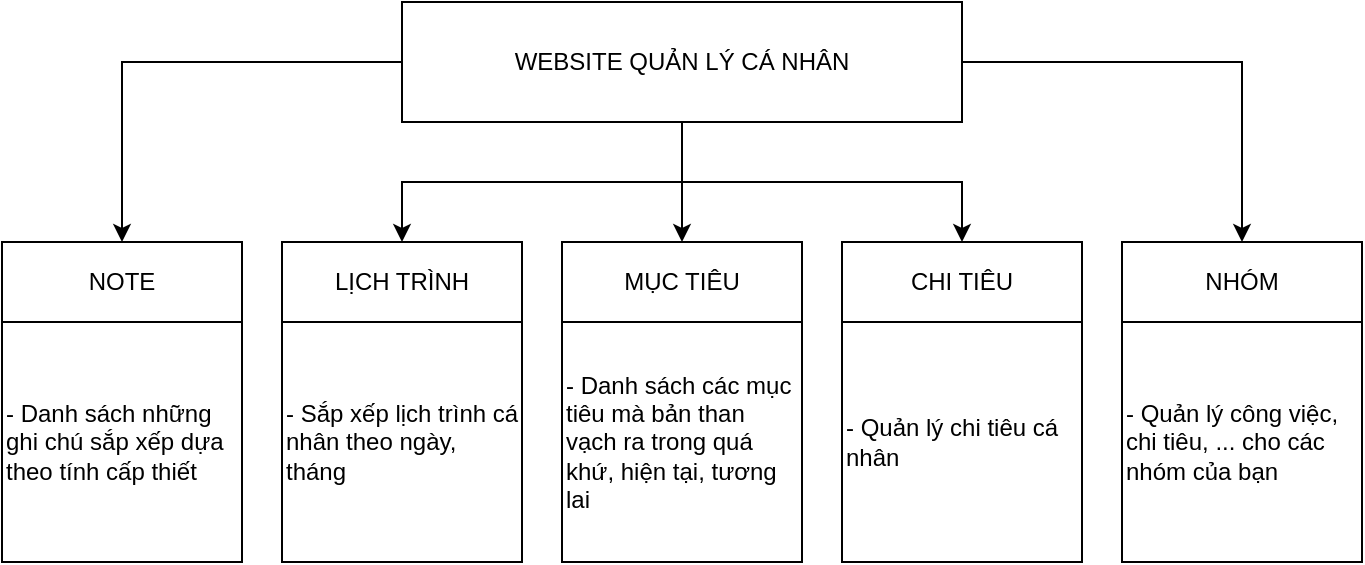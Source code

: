 <mxfile version="20.2.3" type="device"><diagram id="SYXIK6b61DsL6nnR-PKX" name="Page-1"><mxGraphModel dx="693" dy="1851" grid="1" gridSize="10" guides="1" tooltips="1" connect="1" arrows="1" fold="1" page="1" pageScale="1" pageWidth="850" pageHeight="1100" math="0" shadow="0"><root><mxCell id="0"/><mxCell id="1" parent="0"/><mxCell id="IFOJRlWnw4dNodk4oYc_-1" value="LỊCH TRÌNH" style="rounded=0;whiteSpace=wrap;html=1;" parent="1" vertex="1"><mxGeometry x="220" y="40" width="120" height="40" as="geometry"/></mxCell><mxCell id="IFOJRlWnw4dNodk4oYc_-7" style="edgeStyle=orthogonalEdgeStyle;rounded=0;orthogonalLoop=1;jettySize=auto;html=1;entryX=0.5;entryY=0;entryDx=0;entryDy=0;" parent="1" source="IFOJRlWnw4dNodk4oYc_-2" target="IFOJRlWnw4dNodk4oYc_-4" edge="1"><mxGeometry relative="1" as="geometry"/></mxCell><mxCell id="IFOJRlWnw4dNodk4oYc_-8" style="edgeStyle=orthogonalEdgeStyle;rounded=0;orthogonalLoop=1;jettySize=auto;html=1;entryX=0.5;entryY=0;entryDx=0;entryDy=0;" parent="1" source="IFOJRlWnw4dNodk4oYc_-2" target="IFOJRlWnw4dNodk4oYc_-1" edge="1"><mxGeometry relative="1" as="geometry"/></mxCell><mxCell id="IFOJRlWnw4dNodk4oYc_-9" style="edgeStyle=orthogonalEdgeStyle;rounded=0;orthogonalLoop=1;jettySize=auto;html=1;entryX=0.5;entryY=0;entryDx=0;entryDy=0;" parent="1" source="IFOJRlWnw4dNodk4oYc_-2" target="IFOJRlWnw4dNodk4oYc_-6" edge="1"><mxGeometry relative="1" as="geometry"/></mxCell><mxCell id="IFOJRlWnw4dNodk4oYc_-10" style="edgeStyle=orthogonalEdgeStyle;rounded=0;orthogonalLoop=1;jettySize=auto;html=1;entryX=0.5;entryY=0;entryDx=0;entryDy=0;" parent="1" source="IFOJRlWnw4dNodk4oYc_-2" target="IFOJRlWnw4dNodk4oYc_-3" edge="1"><mxGeometry relative="1" as="geometry"/></mxCell><mxCell id="IFOJRlWnw4dNodk4oYc_-11" style="edgeStyle=orthogonalEdgeStyle;rounded=0;orthogonalLoop=1;jettySize=auto;html=1;entryX=0.5;entryY=0;entryDx=0;entryDy=0;" parent="1" source="IFOJRlWnw4dNodk4oYc_-2" target="IFOJRlWnw4dNodk4oYc_-5" edge="1"><mxGeometry relative="1" as="geometry"/></mxCell><mxCell id="IFOJRlWnw4dNodk4oYc_-2" value="WEBSITE QUẢN LÝ CÁ NHÂN" style="rounded=0;whiteSpace=wrap;html=1;" parent="1" vertex="1"><mxGeometry x="280" y="-80" width="280" height="60" as="geometry"/></mxCell><mxCell id="IFOJRlWnw4dNodk4oYc_-3" value="CHI TIÊU" style="rounded=0;whiteSpace=wrap;html=1;" parent="1" vertex="1"><mxGeometry x="500" y="40" width="120" height="40" as="geometry"/></mxCell><mxCell id="IFOJRlWnw4dNodk4oYc_-4" value="NOTE" style="rounded=0;whiteSpace=wrap;html=1;" parent="1" vertex="1"><mxGeometry x="80" y="40" width="120" height="40" as="geometry"/></mxCell><mxCell id="IFOJRlWnw4dNodk4oYc_-5" value="NHÓM" style="rounded=0;whiteSpace=wrap;html=1;" parent="1" vertex="1"><mxGeometry x="640" y="40" width="120" height="40" as="geometry"/></mxCell><mxCell id="IFOJRlWnw4dNodk4oYc_-6" value="MỤC TIÊU" style="rounded=0;whiteSpace=wrap;html=1;" parent="1" vertex="1"><mxGeometry x="360" y="40" width="120" height="40" as="geometry"/></mxCell><mxCell id="IFOJRlWnw4dNodk4oYc_-12" value="- Danh sách những ghi chú sắp xếp dựa theo tính cấp thiết" style="rounded=0;whiteSpace=wrap;html=1;align=left;" parent="1" vertex="1"><mxGeometry x="80" y="80" width="120" height="120" as="geometry"/></mxCell><mxCell id="IFOJRlWnw4dNodk4oYc_-13" value="&lt;div style=&quot;&quot;&gt;&lt;span style=&quot;background-color: initial;&quot;&gt;- Sắp xếp lịch trình cá nhân theo ngày, tháng&lt;/span&gt;&lt;/div&gt;" style="rounded=0;whiteSpace=wrap;html=1;align=left;" parent="1" vertex="1"><mxGeometry x="220" y="80" width="120" height="120" as="geometry"/></mxCell><mxCell id="IFOJRlWnw4dNodk4oYc_-14" value="- Danh sách các mục tiêu mà bản than vạch ra trong quá khứ, hiện tại, tương lai" style="rounded=0;whiteSpace=wrap;html=1;align=left;" parent="1" vertex="1"><mxGeometry x="360" y="80" width="120" height="120" as="geometry"/></mxCell><mxCell id="IFOJRlWnw4dNodk4oYc_-15" value="- Quản lý chi tiêu cá nhân" style="rounded=0;whiteSpace=wrap;html=1;align=left;" parent="1" vertex="1"><mxGeometry x="500" y="80" width="120" height="120" as="geometry"/></mxCell><mxCell id="IFOJRlWnw4dNodk4oYc_-16" value="- Quản lý công việc, chi tiêu, ... cho các nhóm của bạn" style="rounded=0;whiteSpace=wrap;html=1;align=left;" parent="1" vertex="1"><mxGeometry x="640" y="80" width="120" height="120" as="geometry"/></mxCell></root></mxGraphModel></diagram></mxfile>